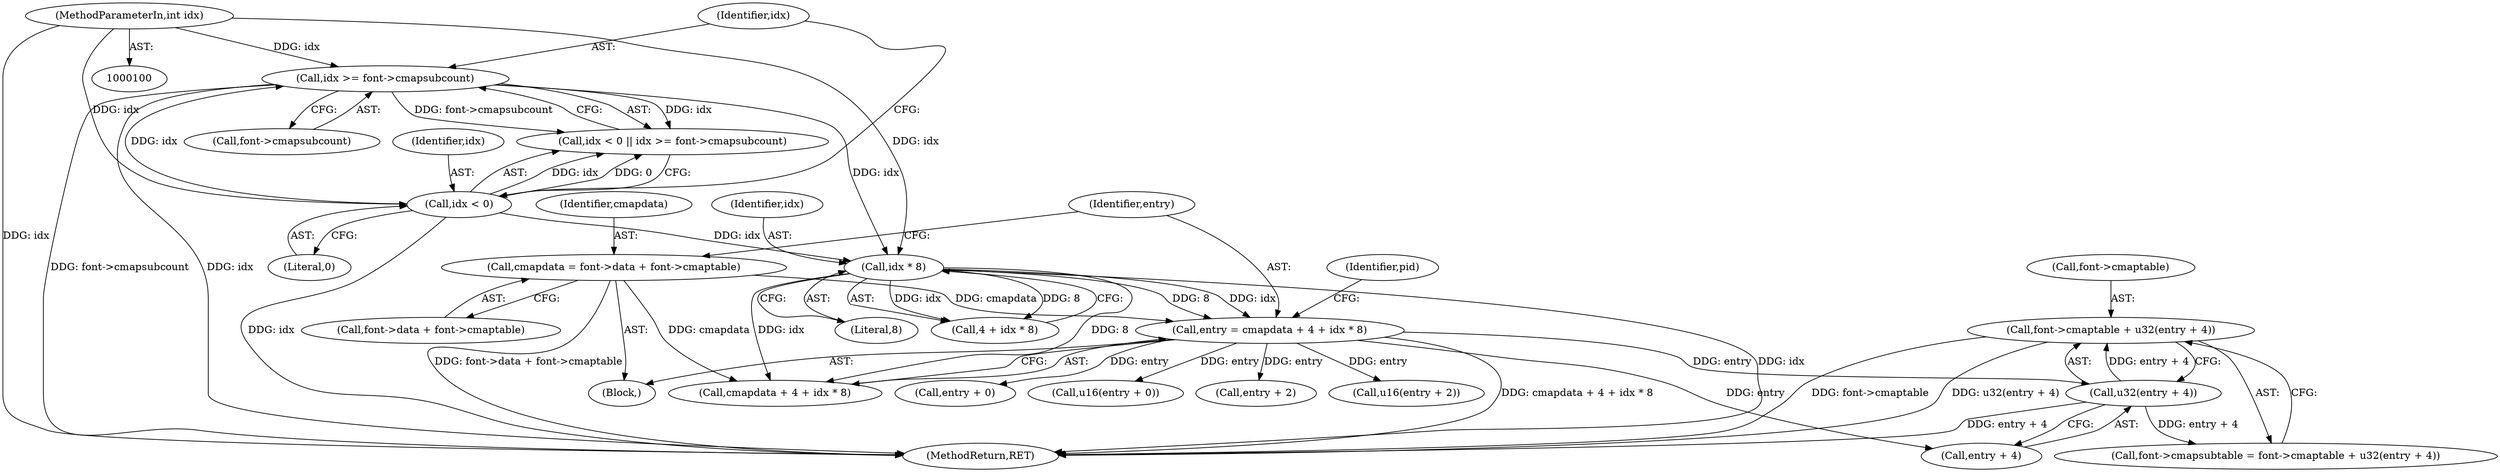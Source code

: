 digraph "0_ghostscript_3ee55637480d5e319a5de0481b01c3346855cbc9@pointer" {
"1000154" [label="(Call,font->cmaptable + u32(entry + 4))"];
"1000158" [label="(Call,u32(entry + 4))"];
"1000129" [label="(Call,entry = cmapdata + 4 + idx * 8)"];
"1000120" [label="(Call,cmapdata = font->data + font->cmaptable)"];
"1000135" [label="(Call,idx * 8)"];
"1000113" [label="(Call,idx >= font->cmapsubcount)"];
"1000110" [label="(Call,idx < 0)"];
"1000102" [label="(MethodParameterIn,int idx)"];
"1000139" [label="(Identifier,pid)"];
"1000122" [label="(Call,font->data + font->cmaptable)"];
"1000191" [label="(MethodReturn,RET)"];
"1000137" [label="(Literal,8)"];
"1000130" [label="(Identifier,entry)"];
"1000155" [label="(Call,font->cmaptable)"];
"1000111" [label="(Identifier,idx)"];
"1000141" [label="(Call,entry + 0)"];
"1000109" [label="(Call,idx < 0 || idx >= font->cmapsubcount)"];
"1000140" [label="(Call,u16(entry + 0))"];
"1000110" [label="(Call,idx < 0)"];
"1000113" [label="(Call,idx >= font->cmapsubcount)"];
"1000120" [label="(Call,cmapdata = font->data + font->cmaptable)"];
"1000136" [label="(Identifier,idx)"];
"1000135" [label="(Call,idx * 8)"];
"1000147" [label="(Call,entry + 2)"];
"1000146" [label="(Call,u16(entry + 2))"];
"1000129" [label="(Call,entry = cmapdata + 4 + idx * 8)"];
"1000133" [label="(Call,4 + idx * 8)"];
"1000131" [label="(Call,cmapdata + 4 + idx * 8)"];
"1000159" [label="(Call,entry + 4)"];
"1000112" [label="(Literal,0)"];
"1000103" [label="(Block,)"];
"1000102" [label="(MethodParameterIn,int idx)"];
"1000154" [label="(Call,font->cmaptable + u32(entry + 4))"];
"1000115" [label="(Call,font->cmapsubcount)"];
"1000114" [label="(Identifier,idx)"];
"1000150" [label="(Call,font->cmapsubtable = font->cmaptable + u32(entry + 4))"];
"1000158" [label="(Call,u32(entry + 4))"];
"1000121" [label="(Identifier,cmapdata)"];
"1000154" -> "1000150"  [label="AST: "];
"1000154" -> "1000158"  [label="CFG: "];
"1000155" -> "1000154"  [label="AST: "];
"1000158" -> "1000154"  [label="AST: "];
"1000150" -> "1000154"  [label="CFG: "];
"1000154" -> "1000191"  [label="DDG: font->cmaptable"];
"1000154" -> "1000191"  [label="DDG: u32(entry + 4)"];
"1000158" -> "1000154"  [label="DDG: entry + 4"];
"1000158" -> "1000159"  [label="CFG: "];
"1000159" -> "1000158"  [label="AST: "];
"1000158" -> "1000191"  [label="DDG: entry + 4"];
"1000158" -> "1000150"  [label="DDG: entry + 4"];
"1000129" -> "1000158"  [label="DDG: entry"];
"1000129" -> "1000103"  [label="AST: "];
"1000129" -> "1000131"  [label="CFG: "];
"1000130" -> "1000129"  [label="AST: "];
"1000131" -> "1000129"  [label="AST: "];
"1000139" -> "1000129"  [label="CFG: "];
"1000129" -> "1000191"  [label="DDG: cmapdata + 4 + idx * 8"];
"1000120" -> "1000129"  [label="DDG: cmapdata"];
"1000135" -> "1000129"  [label="DDG: idx"];
"1000135" -> "1000129"  [label="DDG: 8"];
"1000129" -> "1000140"  [label="DDG: entry"];
"1000129" -> "1000141"  [label="DDG: entry"];
"1000129" -> "1000146"  [label="DDG: entry"];
"1000129" -> "1000147"  [label="DDG: entry"];
"1000129" -> "1000159"  [label="DDG: entry"];
"1000120" -> "1000103"  [label="AST: "];
"1000120" -> "1000122"  [label="CFG: "];
"1000121" -> "1000120"  [label="AST: "];
"1000122" -> "1000120"  [label="AST: "];
"1000130" -> "1000120"  [label="CFG: "];
"1000120" -> "1000191"  [label="DDG: font->data + font->cmaptable"];
"1000120" -> "1000131"  [label="DDG: cmapdata"];
"1000135" -> "1000133"  [label="AST: "];
"1000135" -> "1000137"  [label="CFG: "];
"1000136" -> "1000135"  [label="AST: "];
"1000137" -> "1000135"  [label="AST: "];
"1000133" -> "1000135"  [label="CFG: "];
"1000135" -> "1000191"  [label="DDG: idx"];
"1000135" -> "1000131"  [label="DDG: idx"];
"1000135" -> "1000131"  [label="DDG: 8"];
"1000135" -> "1000133"  [label="DDG: idx"];
"1000135" -> "1000133"  [label="DDG: 8"];
"1000113" -> "1000135"  [label="DDG: idx"];
"1000110" -> "1000135"  [label="DDG: idx"];
"1000102" -> "1000135"  [label="DDG: idx"];
"1000113" -> "1000109"  [label="AST: "];
"1000113" -> "1000115"  [label="CFG: "];
"1000114" -> "1000113"  [label="AST: "];
"1000115" -> "1000113"  [label="AST: "];
"1000109" -> "1000113"  [label="CFG: "];
"1000113" -> "1000191"  [label="DDG: font->cmapsubcount"];
"1000113" -> "1000191"  [label="DDG: idx"];
"1000113" -> "1000109"  [label="DDG: idx"];
"1000113" -> "1000109"  [label="DDG: font->cmapsubcount"];
"1000110" -> "1000113"  [label="DDG: idx"];
"1000102" -> "1000113"  [label="DDG: idx"];
"1000110" -> "1000109"  [label="AST: "];
"1000110" -> "1000112"  [label="CFG: "];
"1000111" -> "1000110"  [label="AST: "];
"1000112" -> "1000110"  [label="AST: "];
"1000114" -> "1000110"  [label="CFG: "];
"1000109" -> "1000110"  [label="CFG: "];
"1000110" -> "1000191"  [label="DDG: idx"];
"1000110" -> "1000109"  [label="DDG: idx"];
"1000110" -> "1000109"  [label="DDG: 0"];
"1000102" -> "1000110"  [label="DDG: idx"];
"1000102" -> "1000100"  [label="AST: "];
"1000102" -> "1000191"  [label="DDG: idx"];
}
